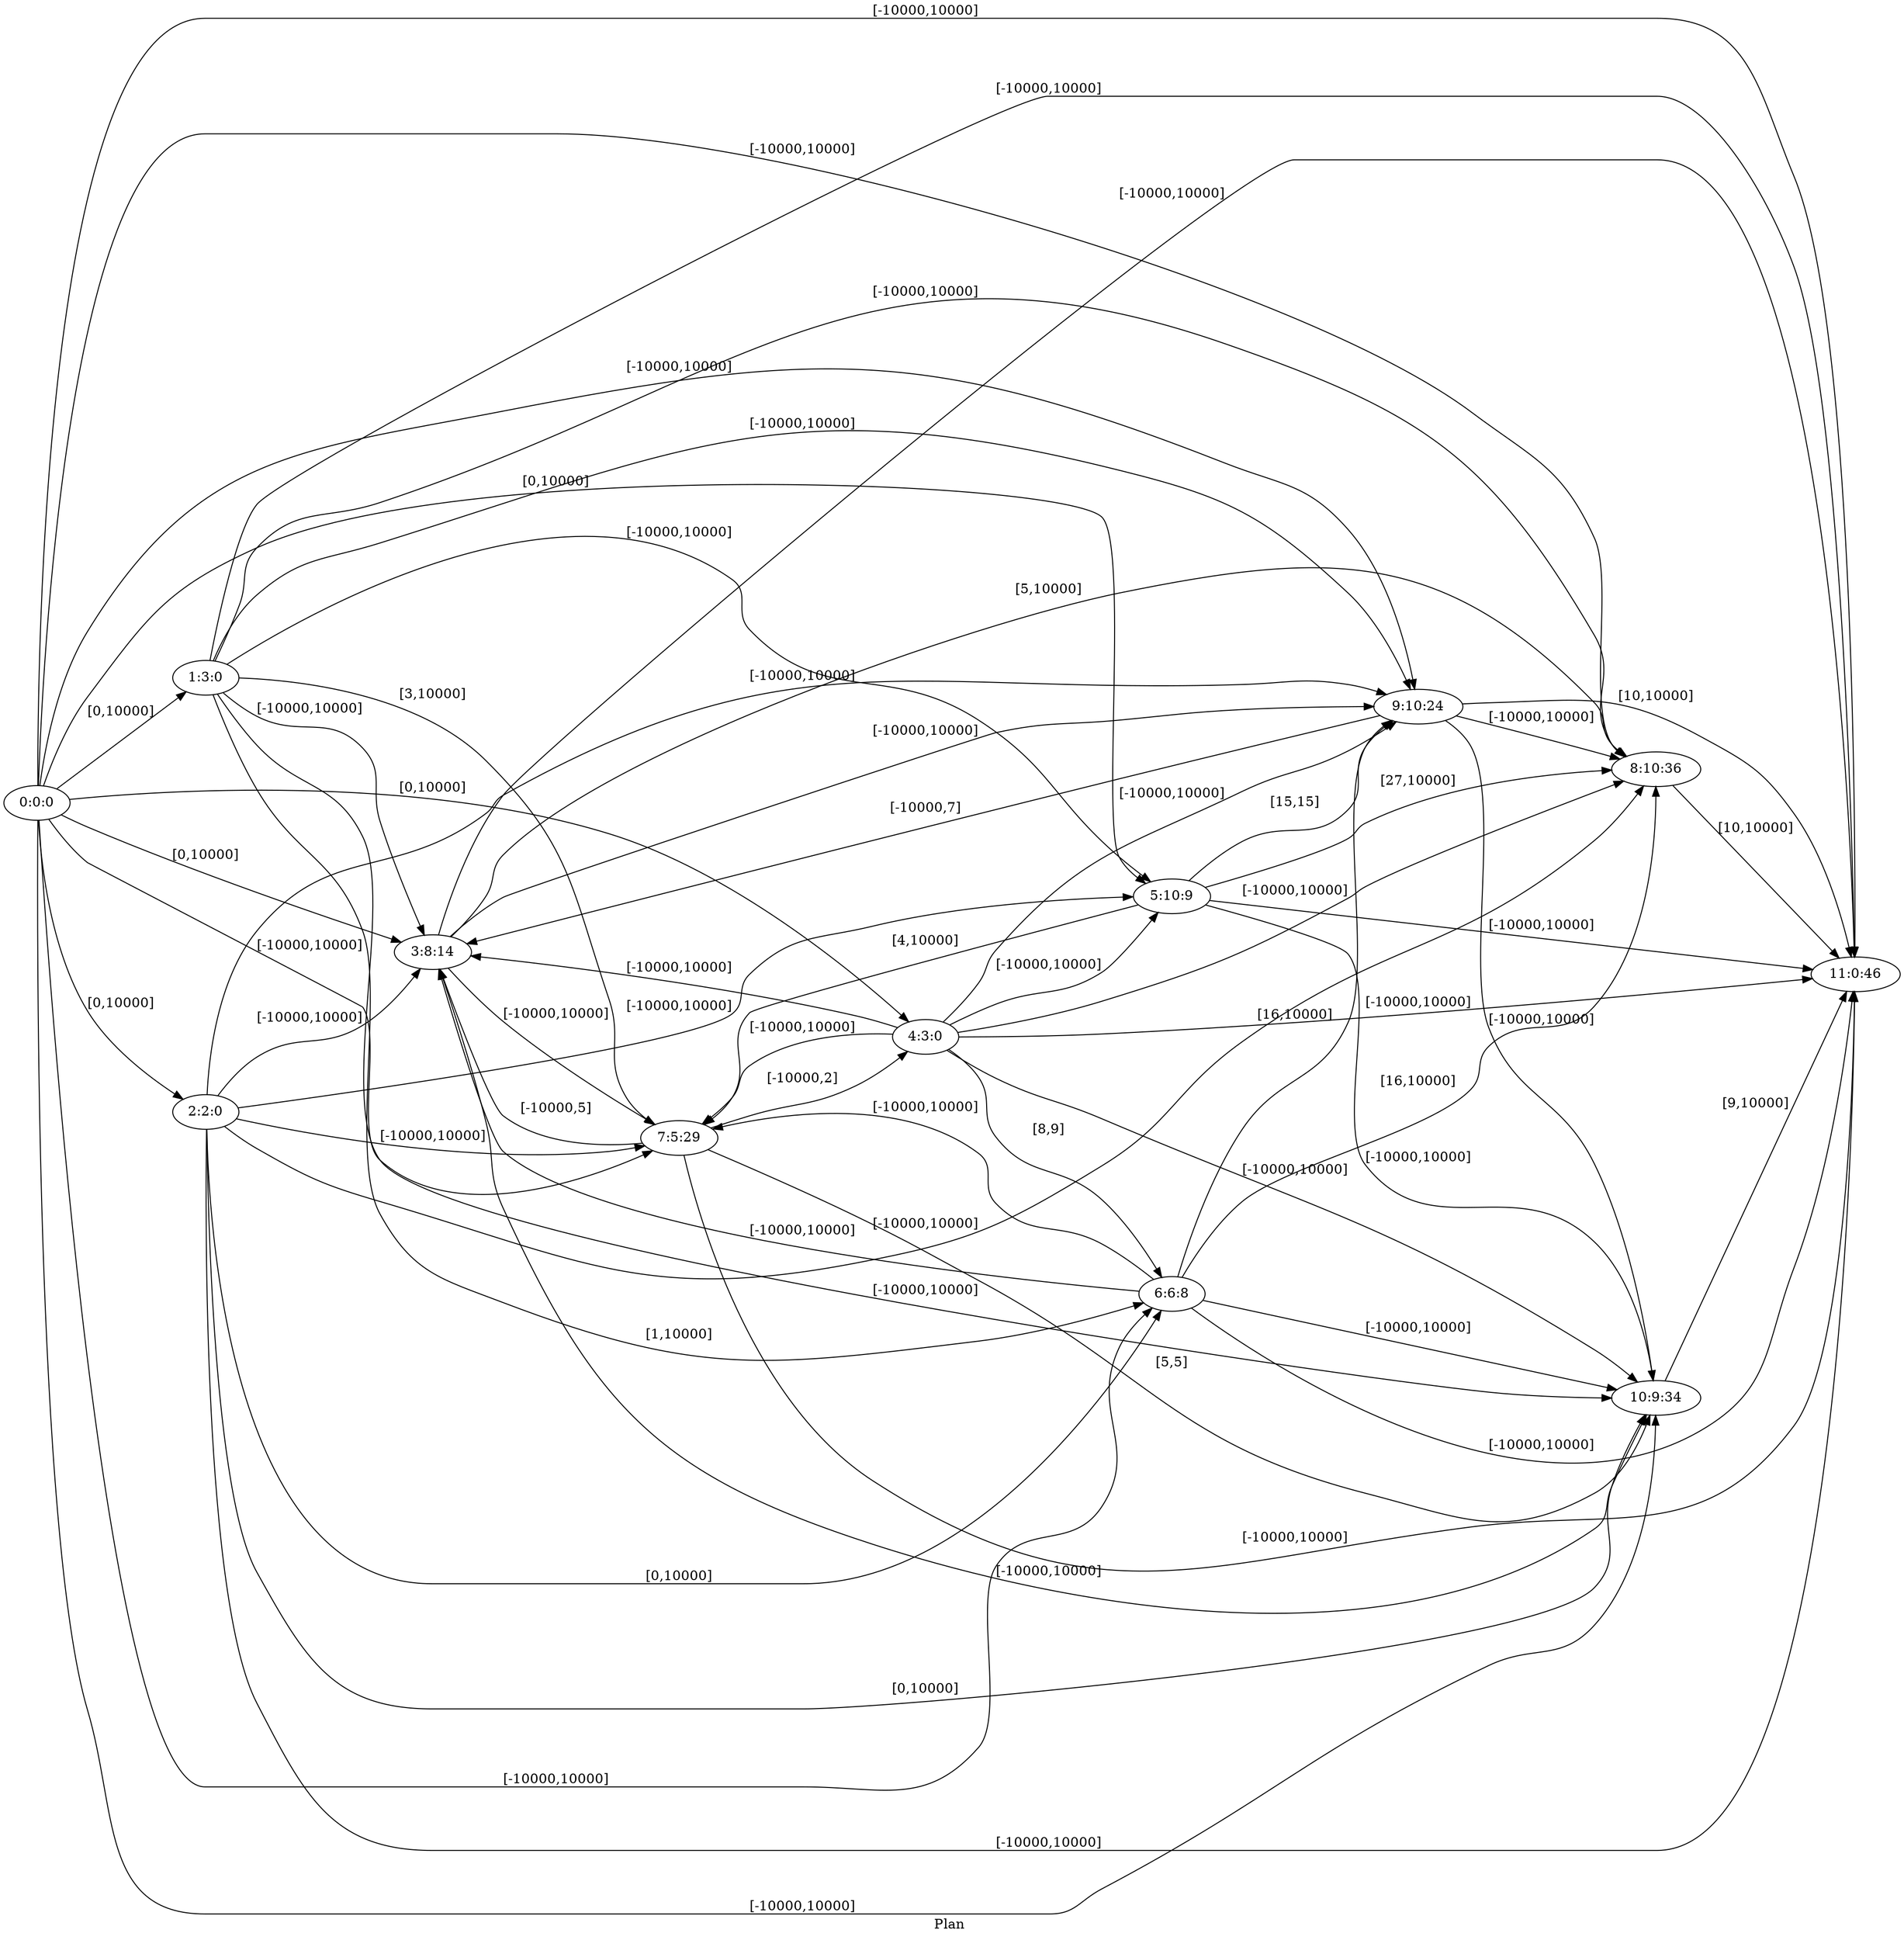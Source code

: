 digraph G {
 rankdir = LR;
 nodesep = .45; 
 size = 30;
label="Plan ";
 fldt = 0.780109;
"0:0:0"->"1:3:0"[ label = "[0,10000]"];
"0:0:0"->"2:2:0"[ label = "[0,10000]"];
"0:0:0"->"3:8:14"[ label = "[0,10000]"];
"0:0:0"->"4:3:0"[ label = "[0,10000]"];
"0:0:0"->"5:10:9"[ label = "[0,10000]"];
"0:0:0"->"6:6:8"[ label = "[-10000,10000]"];
"0:0:0"->"7:5:29"[ label = "[-10000,10000]"];
"0:0:0"->"8:10:36"[ label = "[-10000,10000]"];
"0:0:0"->"9:10:24"[ label = "[-10000,10000]"];
"0:0:0"->"10:9:34"[ label = "[-10000,10000]"];
"0:0:0"->"11:0:46"[ label = "[-10000,10000]"];
"1:3:0"->"3:8:14"[ label = "[-10000,10000]"];
"1:3:0"->"5:10:9"[ label = "[-10000,10000]"];
"1:3:0"->"6:6:8"[ label = "[1,10000]"];
"1:3:0"->"7:5:29"[ label = "[3,10000]"];
"1:3:0"->"8:10:36"[ label = "[-10000,10000]"];
"1:3:0"->"9:10:24"[ label = "[-10000,10000]"];
"1:3:0"->"10:9:34"[ label = "[-10000,10000]"];
"1:3:0"->"11:0:46"[ label = "[-10000,10000]"];
"2:2:0"->"3:8:14"[ label = "[-10000,10000]"];
"2:2:0"->"5:10:9"[ label = "[-10000,10000]"];
"2:2:0"->"6:6:8"[ label = "[0,10000]"];
"2:2:0"->"7:5:29"[ label = "[-10000,10000]"];
"2:2:0"->"8:10:36"[ label = "[-10000,10000]"];
"2:2:0"->"9:10:24"[ label = "[-10000,10000]"];
"2:2:0"->"10:9:34"[ label = "[0,10000]"];
"2:2:0"->"11:0:46"[ label = "[-10000,10000]"];
"3:8:14"->"7:5:29"[ label = "[-10000,10000]"];
"3:8:14"->"8:10:36"[ label = "[5,10000]"];
"3:8:14"->"9:10:24"[ label = "[-10000,10000]"];
"3:8:14"->"10:9:34"[ label = "[-10000,10000]"];
"3:8:14"->"11:0:46"[ label = "[-10000,10000]"];
"4:3:0"->"3:8:14"[ label = "[-10000,10000]"];
"4:3:0"->"5:10:9"[ label = "[-10000,10000]"];
"4:3:0"->"6:6:8"[ label = "[8,9]"];
"4:3:0"->"7:5:29"[ label = "[-10000,10000]"];
"4:3:0"->"8:10:36"[ label = "[-10000,10000]"];
"4:3:0"->"9:10:24"[ label = "[-10000,10000]"];
"4:3:0"->"10:9:34"[ label = "[-10000,10000]"];
"4:3:0"->"11:0:46"[ label = "[-10000,10000]"];
"5:10:9"->"7:5:29"[ label = "[4,10000]"];
"5:10:9"->"8:10:36"[ label = "[27,10000]"];
"5:10:9"->"9:10:24"[ label = "[15,15]"];
"5:10:9"->"10:9:34"[ label = "[-10000,10000]"];
"5:10:9"->"11:0:46"[ label = "[-10000,10000]"];
"6:6:8"->"3:8:14"[ label = "[-10000,10000]"];
"6:6:8"->"7:5:29"[ label = "[-10000,10000]"];
"6:6:8"->"8:10:36"[ label = "[16,10000]"];
"6:6:8"->"9:10:24"[ label = "[16,10000]"];
"6:6:8"->"10:9:34"[ label = "[-10000,10000]"];
"6:6:8"->"11:0:46"[ label = "[-10000,10000]"];
"7:5:29"->"3:8:14"[ label = "[-10000,5]"];
"7:5:29"->"4:3:0"[ label = "[-10000,2]"];
"7:5:29"->"10:9:34"[ label = "[5,5]"];
"7:5:29"->"11:0:46"[ label = "[-10000,10000]"];
"8:10:36"->"11:0:46"[ label = "[10,10000]"];
"9:10:24"->"3:8:14"[ label = "[-10000,7]"];
"9:10:24"->"8:10:36"[ label = "[-10000,10000]"];
"9:10:24"->"10:9:34"[ label = "[-10000,10000]"];
"9:10:24"->"11:0:46"[ label = "[10,10000]"];
"10:9:34"->"11:0:46"[ label = "[9,10000]"];
}
